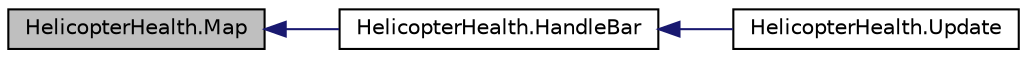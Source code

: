digraph "HelicopterHealth.Map"
{
  edge [fontname="Helvetica",fontsize="10",labelfontname="Helvetica",labelfontsize="10"];
  node [fontname="Helvetica",fontsize="10",shape=record];
  rankdir="LR";
  Node5 [label="HelicopterHealth.Map",height=0.2,width=0.4,color="black", fillcolor="grey75", style="filled", fontcolor="black"];
  Node5 -> Node6 [dir="back",color="midnightblue",fontsize="10",style="solid",fontname="Helvetica"];
  Node6 [label="HelicopterHealth.HandleBar",height=0.2,width=0.4,color="black", fillcolor="white", style="filled",URL="$class_helicopter_health.html#aacb6ebcc52eae4b3619ef121a99f2965",tooltip="Will get the fill amount for the health bar to determine its mapping and will update accordingly ..."];
  Node6 -> Node7 [dir="back",color="midnightblue",fontsize="10",style="solid",fontname="Helvetica"];
  Node7 [label="HelicopterHealth.Update",height=0.2,width=0.4,color="black", fillcolor="white", style="filled",URL="$class_helicopter_health.html#aec78a099c24d063fd3929676adc682cc",tooltip="Update once per frame to update the HandleBar "];
}
